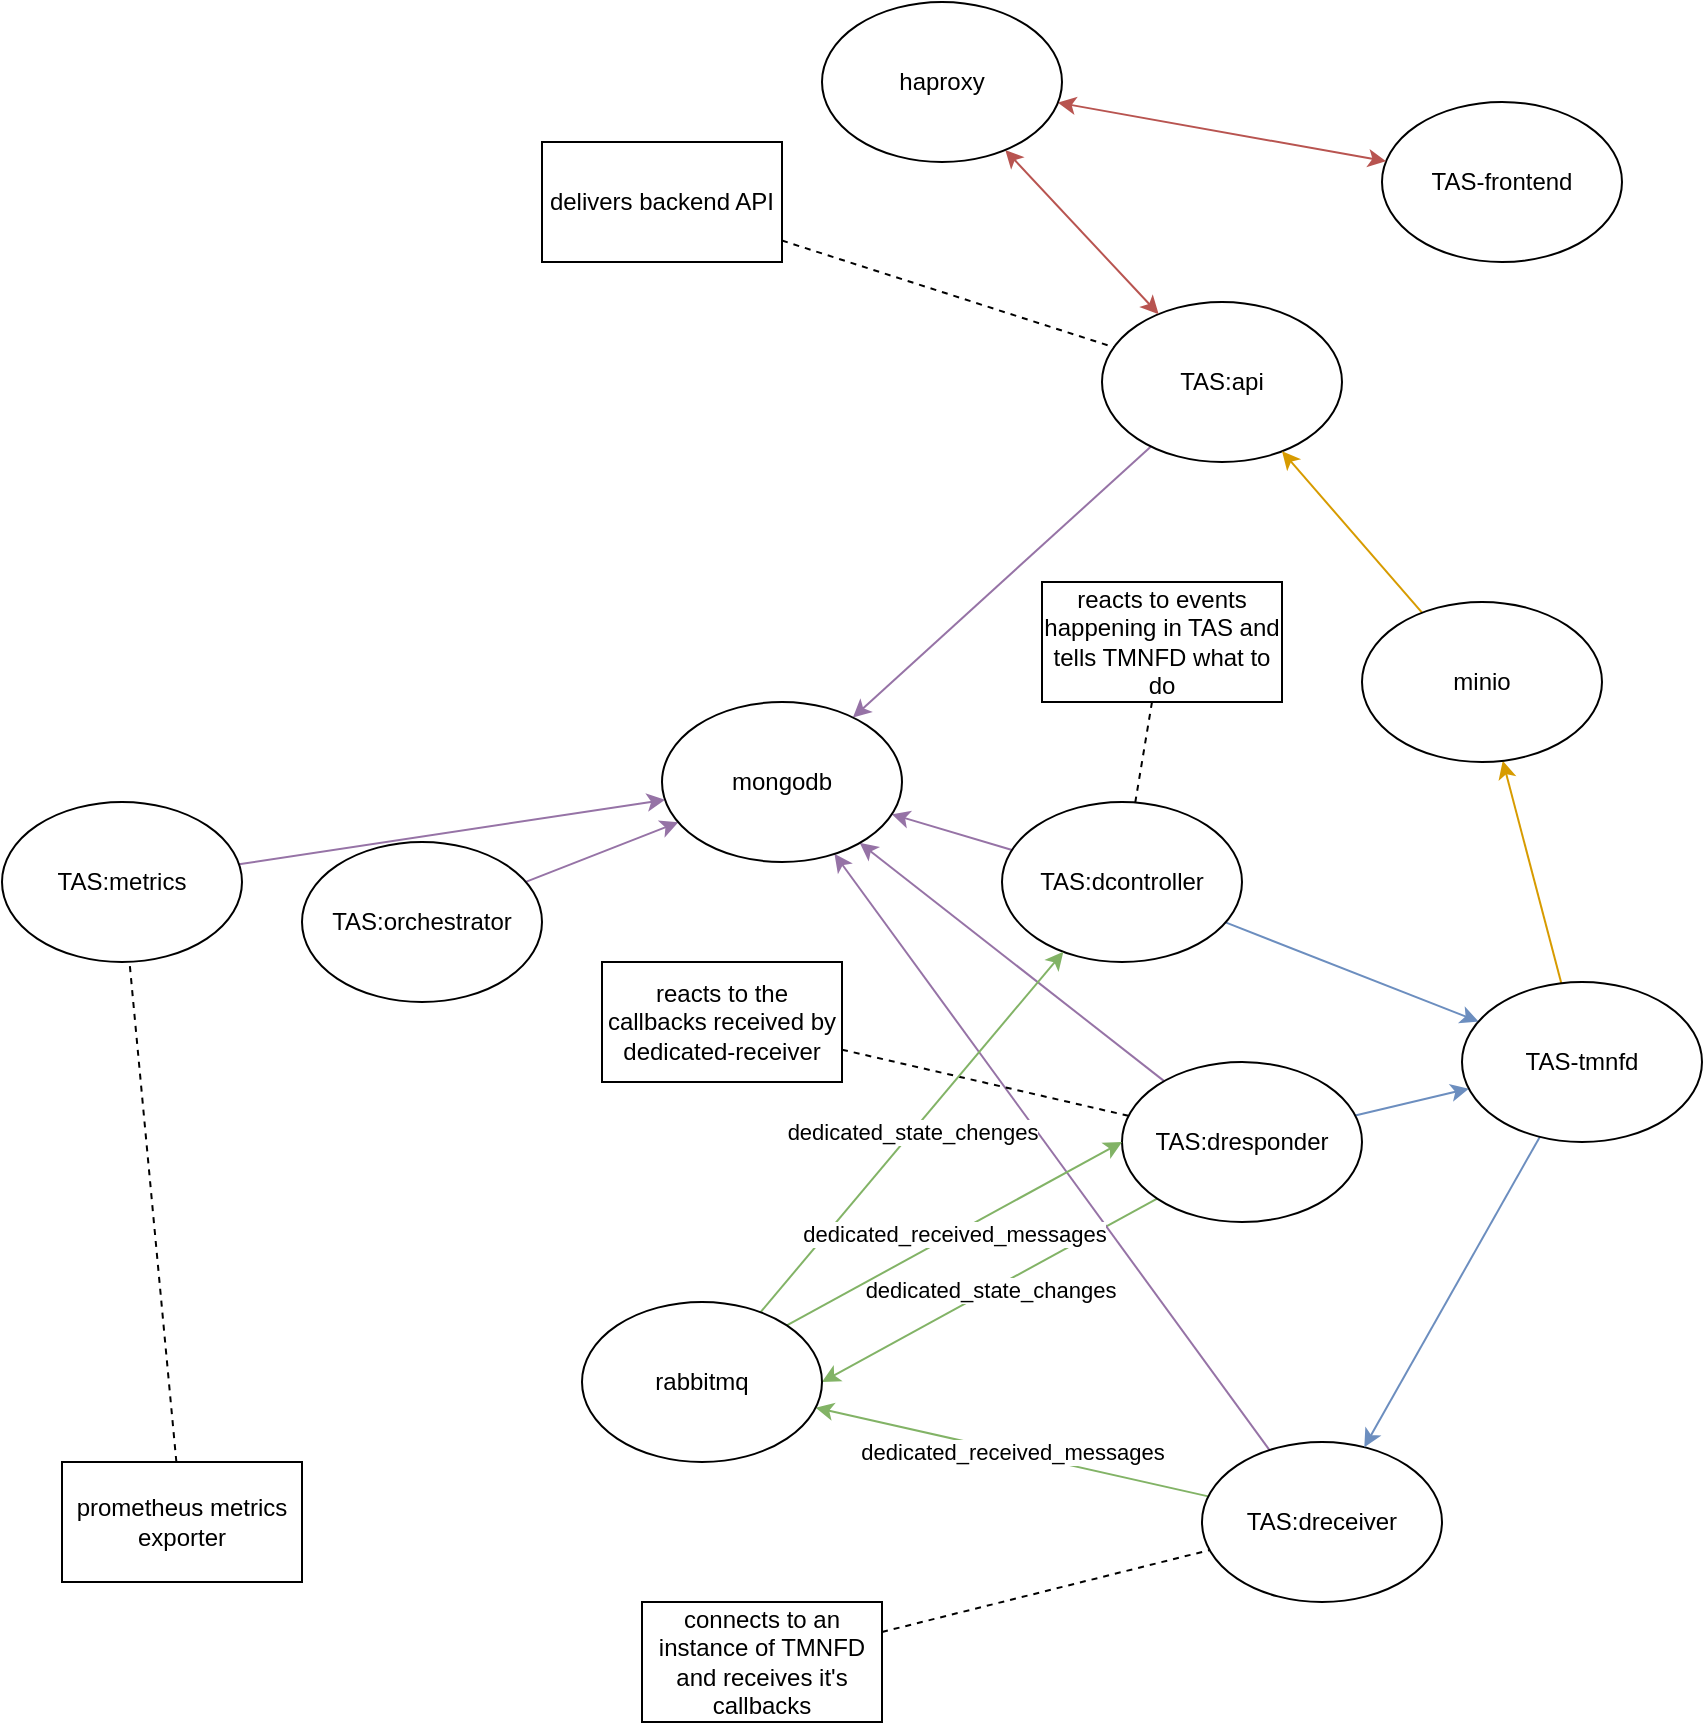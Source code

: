 <mxfile version="18.0.6" type="device"><diagram id="WcEGKUKxAT2JIF-fEHvo" name="Seite-1"><mxGraphModel dx="1117" dy="1667" grid="1" gridSize="10" guides="1" tooltips="1" connect="1" arrows="1" fold="1" page="1" pageScale="1" pageWidth="827" pageHeight="1169" math="0" shadow="0"><root><mxCell id="0"/><mxCell id="1" parent="0"/><mxCell id="ltXgw9CLJ6B38Npg5Qhg-13" style="edgeStyle=none;rounded=0;orthogonalLoop=1;jettySize=auto;html=1;startArrow=none;startFill=0;fillColor=#e1d5e7;strokeColor=#9673a6;" edge="1" parent="1" source="Rrp5vEoJSo9iaCw3jaig-1" target="ltXgw9CLJ6B38Npg5Qhg-7"><mxGeometry relative="1" as="geometry"/></mxCell><mxCell id="Rrp5vEoJSo9iaCw3jaig-1" value="TAS:api" style="ellipse;whiteSpace=wrap;html=1;" parent="1" vertex="1"><mxGeometry x="720" y="190" width="120" height="80" as="geometry"/></mxCell><mxCell id="ltXgw9CLJ6B38Npg5Qhg-18" style="edgeStyle=none;rounded=0;orthogonalLoop=1;jettySize=auto;html=1;startArrow=none;startFill=0;fillColor=#e1d5e7;strokeColor=#9673a6;" edge="1" parent="1" source="Rrp5vEoJSo9iaCw3jaig-2" target="ltXgw9CLJ6B38Npg5Qhg-7"><mxGeometry relative="1" as="geometry"/></mxCell><mxCell id="Rrp5vEoJSo9iaCw3jaig-2" value="TAS:metrics" style="ellipse;whiteSpace=wrap;html=1;" parent="1" vertex="1"><mxGeometry x="170" y="440" width="120" height="80" as="geometry"/></mxCell><mxCell id="Rrp5vEoJSo9iaCw3jaig-4" style="rounded=0;orthogonalLoop=1;jettySize=auto;html=1;endArrow=none;endFill=0;dashed=1;" parent="1" source="Rrp5vEoJSo9iaCw3jaig-3" target="Rrp5vEoJSo9iaCw3jaig-2" edge="1"><mxGeometry relative="1" as="geometry"/></mxCell><mxCell id="Rrp5vEoJSo9iaCw3jaig-3" value="prometheus metrics exporter" style="rounded=0;whiteSpace=wrap;html=1;" parent="1" vertex="1"><mxGeometry x="200" y="770" width="120" height="60" as="geometry"/></mxCell><mxCell id="Rrp5vEoJSo9iaCw3jaig-6" style="edgeStyle=none;rounded=0;orthogonalLoop=1;jettySize=auto;html=1;dashed=1;endArrow=none;endFill=0;" parent="1" source="Rrp5vEoJSo9iaCw3jaig-5" target="Rrp5vEoJSo9iaCw3jaig-1" edge="1"><mxGeometry relative="1" as="geometry"/></mxCell><mxCell id="Rrp5vEoJSo9iaCw3jaig-5" value="delivers backend API" style="rounded=0;whiteSpace=wrap;html=1;" parent="1" vertex="1"><mxGeometry x="440" y="110" width="120" height="60" as="geometry"/></mxCell><mxCell id="ltXgw9CLJ6B38Npg5Qhg-3" style="rounded=0;orthogonalLoop=1;jettySize=auto;html=1;fillColor=#dae8fc;strokeColor=#6c8ebf;" edge="1" parent="1" source="Rrp5vEoJSo9iaCw3jaig-10" target="ltXgw9CLJ6B38Npg5Qhg-2"><mxGeometry relative="1" as="geometry"/></mxCell><mxCell id="ltXgw9CLJ6B38Npg5Qhg-15" style="edgeStyle=none;rounded=0;orthogonalLoop=1;jettySize=auto;html=1;startArrow=none;startFill=0;fillColor=#e1d5e7;strokeColor=#9673a6;" edge="1" parent="1" source="Rrp5vEoJSo9iaCw3jaig-10" target="ltXgw9CLJ6B38Npg5Qhg-7"><mxGeometry relative="1" as="geometry"/></mxCell><mxCell id="Rrp5vEoJSo9iaCw3jaig-10" value="TAS:dcontroller" style="ellipse;whiteSpace=wrap;html=1;" parent="1" vertex="1"><mxGeometry x="670" y="440" width="120" height="80" as="geometry"/></mxCell><mxCell id="UZtx2xyQ_kJBOL9pjeU9-2" value="dedicated_state_changes" style="edgeStyle=none;rounded=0;orthogonalLoop=1;jettySize=auto;html=1;fillColor=#d5e8d4;strokeColor=#82b366;exitX=0;exitY=1;exitDx=0;exitDy=0;entryX=1;entryY=0.5;entryDx=0;entryDy=0;" parent="1" source="Rrp5vEoJSo9iaCw3jaig-11" target="ltXgw9CLJ6B38Npg5Qhg-8" edge="1"><mxGeometry relative="1" as="geometry"/></mxCell><mxCell id="ltXgw9CLJ6B38Npg5Qhg-4" style="edgeStyle=none;rounded=0;orthogonalLoop=1;jettySize=auto;html=1;fillColor=#dae8fc;strokeColor=#6c8ebf;" edge="1" parent="1" source="Rrp5vEoJSo9iaCw3jaig-11" target="ltXgw9CLJ6B38Npg5Qhg-2"><mxGeometry relative="1" as="geometry"/></mxCell><mxCell id="ltXgw9CLJ6B38Npg5Qhg-16" style="edgeStyle=none;rounded=0;orthogonalLoop=1;jettySize=auto;html=1;startArrow=none;startFill=0;fillColor=#e1d5e7;strokeColor=#9673a6;" edge="1" parent="1" source="Rrp5vEoJSo9iaCw3jaig-11" target="ltXgw9CLJ6B38Npg5Qhg-7"><mxGeometry relative="1" as="geometry"/></mxCell><mxCell id="Rrp5vEoJSo9iaCw3jaig-11" value="TAS:dresponder" style="ellipse;whiteSpace=wrap;html=1;" parent="1" vertex="1"><mxGeometry x="730" y="570" width="120" height="80" as="geometry"/></mxCell><mxCell id="UZtx2xyQ_kJBOL9pjeU9-1" value="dedicated_received_messages" style="rounded=0;orthogonalLoop=1;jettySize=auto;html=1;fillColor=#d5e8d4;strokeColor=#82b366;" parent="1" source="Rrp5vEoJSo9iaCw3jaig-12" target="ltXgw9CLJ6B38Npg5Qhg-8" edge="1"><mxGeometry relative="1" as="geometry"/></mxCell><mxCell id="ltXgw9CLJ6B38Npg5Qhg-17" style="edgeStyle=none;rounded=0;orthogonalLoop=1;jettySize=auto;html=1;startArrow=none;startFill=0;fillColor=#e1d5e7;strokeColor=#9673a6;" edge="1" parent="1" source="Rrp5vEoJSo9iaCw3jaig-12" target="ltXgw9CLJ6B38Npg5Qhg-7"><mxGeometry relative="1" as="geometry"/></mxCell><mxCell id="Rrp5vEoJSo9iaCw3jaig-12" value="TAS:dreceiver" style="ellipse;whiteSpace=wrap;html=1;" parent="1" vertex="1"><mxGeometry x="770" y="760" width="120" height="80" as="geometry"/></mxCell><mxCell id="Rrp5vEoJSo9iaCw3jaig-14" style="edgeStyle=none;rounded=0;orthogonalLoop=1;jettySize=auto;html=1;dashed=1;endArrow=none;endFill=0;" parent="1" source="Rrp5vEoJSo9iaCw3jaig-13" target="Rrp5vEoJSo9iaCw3jaig-12" edge="1"><mxGeometry relative="1" as="geometry"/></mxCell><mxCell id="Rrp5vEoJSo9iaCw3jaig-13" value="connects to an instance of TMNFD and receives it's callbacks" style="rounded=0;whiteSpace=wrap;html=1;" parent="1" vertex="1"><mxGeometry x="490" y="840" width="120" height="60" as="geometry"/></mxCell><mxCell id="Rrp5vEoJSo9iaCw3jaig-16" style="edgeStyle=none;rounded=0;orthogonalLoop=1;jettySize=auto;html=1;dashed=1;endArrow=none;endFill=0;" parent="1" source="Rrp5vEoJSo9iaCw3jaig-15" target="Rrp5vEoJSo9iaCw3jaig-11" edge="1"><mxGeometry relative="1" as="geometry"/></mxCell><mxCell id="Rrp5vEoJSo9iaCw3jaig-15" value="reacts to the callbacks received by dedicated-receiver" style="rounded=0;whiteSpace=wrap;html=1;" parent="1" vertex="1"><mxGeometry x="470" y="520" width="120" height="60" as="geometry"/></mxCell><mxCell id="Rrp5vEoJSo9iaCw3jaig-18" style="edgeStyle=none;rounded=0;orthogonalLoop=1;jettySize=auto;html=1;dashed=1;endArrow=none;endFill=0;" parent="1" source="Rrp5vEoJSo9iaCw3jaig-17" target="Rrp5vEoJSo9iaCw3jaig-10" edge="1"><mxGeometry relative="1" as="geometry"/></mxCell><mxCell id="Rrp5vEoJSo9iaCw3jaig-17" value="reacts to events happening in TAS and tells TMNFD what to do" style="rounded=0;whiteSpace=wrap;html=1;" parent="1" vertex="1"><mxGeometry x="690" y="330" width="120" height="60" as="geometry"/></mxCell><mxCell id="ltXgw9CLJ6B38Npg5Qhg-14" style="edgeStyle=none;rounded=0;orthogonalLoop=1;jettySize=auto;html=1;startArrow=none;startFill=0;fillColor=#e1d5e7;strokeColor=#9673a6;" edge="1" parent="1" source="ltXgw9CLJ6B38Npg5Qhg-1" target="ltXgw9CLJ6B38Npg5Qhg-7"><mxGeometry relative="1" as="geometry"/></mxCell><mxCell id="ltXgw9CLJ6B38Npg5Qhg-1" value="TAS:orchestrator" style="ellipse;whiteSpace=wrap;html=1;" vertex="1" parent="1"><mxGeometry x="320" y="460" width="120" height="80" as="geometry"/></mxCell><mxCell id="ltXgw9CLJ6B38Npg5Qhg-5" style="edgeStyle=none;rounded=0;orthogonalLoop=1;jettySize=auto;html=1;fillColor=#dae8fc;strokeColor=#6c8ebf;" edge="1" parent="1" source="ltXgw9CLJ6B38Npg5Qhg-2" target="Rrp5vEoJSo9iaCw3jaig-12"><mxGeometry relative="1" as="geometry"/></mxCell><mxCell id="ltXgw9CLJ6B38Npg5Qhg-21" style="edgeStyle=none;rounded=0;orthogonalLoop=1;jettySize=auto;html=1;startArrow=none;startFill=0;fillColor=#ffe6cc;strokeColor=#d79b00;" edge="1" parent="1" source="ltXgw9CLJ6B38Npg5Qhg-2" target="ltXgw9CLJ6B38Npg5Qhg-9"><mxGeometry relative="1" as="geometry"/></mxCell><mxCell id="ltXgw9CLJ6B38Npg5Qhg-2" value="TAS-tmnfd" style="ellipse;whiteSpace=wrap;html=1;" vertex="1" parent="1"><mxGeometry x="900" y="530" width="120" height="80" as="geometry"/></mxCell><mxCell id="ltXgw9CLJ6B38Npg5Qhg-6" value="TAS-frontend" style="ellipse;whiteSpace=wrap;html=1;" vertex="1" parent="1"><mxGeometry x="860" y="90" width="120" height="80" as="geometry"/></mxCell><mxCell id="ltXgw9CLJ6B38Npg5Qhg-7" value="mongodb" style="ellipse;whiteSpace=wrap;html=1;" vertex="1" parent="1"><mxGeometry x="500" y="390" width="120" height="80" as="geometry"/></mxCell><mxCell id="ltXgw9CLJ6B38Npg5Qhg-19" value="dedicated_state_chenges" style="edgeStyle=none;rounded=0;orthogonalLoop=1;jettySize=auto;html=1;startArrow=none;startFill=0;fillColor=#d5e8d4;strokeColor=#82b366;" edge="1" parent="1" source="ltXgw9CLJ6B38Npg5Qhg-8" target="Rrp5vEoJSo9iaCw3jaig-10"><mxGeometry relative="1" as="geometry"/></mxCell><mxCell id="ltXgw9CLJ6B38Npg5Qhg-20" value="dedicated_received_messages" style="edgeStyle=none;rounded=0;orthogonalLoop=1;jettySize=auto;html=1;startArrow=none;startFill=0;fillColor=#d5e8d4;strokeColor=#82b366;entryX=0;entryY=0.5;entryDx=0;entryDy=0;exitX=1;exitY=0;exitDx=0;exitDy=0;" edge="1" parent="1" source="ltXgw9CLJ6B38Npg5Qhg-8" target="Rrp5vEoJSo9iaCw3jaig-11"><mxGeometry relative="1" as="geometry"/></mxCell><mxCell id="ltXgw9CLJ6B38Npg5Qhg-8" value="rabbitmq" style="ellipse;whiteSpace=wrap;html=1;" vertex="1" parent="1"><mxGeometry x="460" y="690" width="120" height="80" as="geometry"/></mxCell><mxCell id="ltXgw9CLJ6B38Npg5Qhg-22" style="edgeStyle=none;rounded=0;orthogonalLoop=1;jettySize=auto;html=1;startArrow=none;startFill=0;fillColor=#ffe6cc;strokeColor=#d79b00;" edge="1" parent="1" source="ltXgw9CLJ6B38Npg5Qhg-9" target="Rrp5vEoJSo9iaCw3jaig-1"><mxGeometry relative="1" as="geometry"/></mxCell><mxCell id="ltXgw9CLJ6B38Npg5Qhg-9" value="minio" style="ellipse;whiteSpace=wrap;html=1;" vertex="1" parent="1"><mxGeometry x="850" y="340" width="120" height="80" as="geometry"/></mxCell><mxCell id="ltXgw9CLJ6B38Npg5Qhg-11" style="edgeStyle=none;rounded=0;orthogonalLoop=1;jettySize=auto;html=1;startArrow=classic;startFill=1;fillColor=#f8cecc;strokeColor=#b85450;" edge="1" parent="1" source="ltXgw9CLJ6B38Npg5Qhg-10" target="Rrp5vEoJSo9iaCw3jaig-1"><mxGeometry relative="1" as="geometry"/></mxCell><mxCell id="ltXgw9CLJ6B38Npg5Qhg-12" style="edgeStyle=none;rounded=0;orthogonalLoop=1;jettySize=auto;html=1;startArrow=classic;startFill=1;fillColor=#f8cecc;strokeColor=#b85450;" edge="1" parent="1" source="ltXgw9CLJ6B38Npg5Qhg-10" target="ltXgw9CLJ6B38Npg5Qhg-6"><mxGeometry relative="1" as="geometry"/></mxCell><mxCell id="ltXgw9CLJ6B38Npg5Qhg-10" value="haproxy" style="ellipse;whiteSpace=wrap;html=1;" vertex="1" parent="1"><mxGeometry x="580" y="40" width="120" height="80" as="geometry"/></mxCell></root></mxGraphModel></diagram></mxfile>